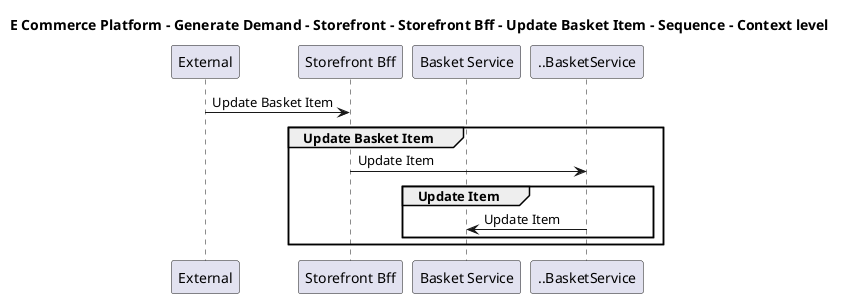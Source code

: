 @startuml

title E Commerce Platform - Generate Demand - Storefront - Storefront Bff - Update Basket Item - Sequence - Context level

participant "External" as C4InterFlow.SoftwareSystems.ExternalSystem
participant "Storefront Bff" as ECommercePlatform.GenerateDemand.Storefront.SoftwareSystems.StorefrontBff
participant "Basket Service" as ECommercePlatform.GenerateDemand.Basket.SoftwareSystems.BasketService

C4InterFlow.SoftwareSystems.ExternalSystem -> ECommercePlatform.GenerateDemand.Storefront.SoftwareSystems.StorefrontBff : Update Basket Item
group Update Basket Item
ECommercePlatform.GenerateDemand.Storefront.SoftwareSystems.StorefrontBff -> ..BasketService : Update Item
group Update Item
..BasketService -> ECommercePlatform.GenerateDemand.Basket.SoftwareSystems.BasketService : Update Item
end
end


@enduml
